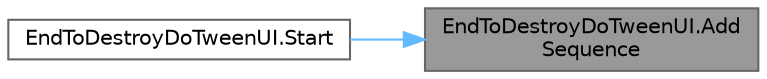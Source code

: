 digraph "EndToDestroyDoTweenUI.AddSequence"
{
 // LATEX_PDF_SIZE
  bgcolor="transparent";
  edge [fontname=Helvetica,fontsize=10,labelfontname=Helvetica,labelfontsize=10];
  node [fontname=Helvetica,fontsize=10,shape=box,height=0.2,width=0.4];
  rankdir="RL";
  Node1 [id="Node000001",label="EndToDestroyDoTweenUI.Add\lSequence",height=0.2,width=0.4,color="gray40", fillcolor="grey60", style="filled", fontcolor="black",tooltip=" "];
  Node1 -> Node2 [id="edge1_Node000001_Node000002",dir="back",color="steelblue1",style="solid",tooltip=" "];
  Node2 [id="Node000002",label="EndToDestroyDoTweenUI.Start",height=0.2,width=0.4,color="grey40", fillcolor="white", style="filled",URL="$class_end_to_destroy_do_tween_u_i.html#ac3f9f895e9bd126c00b834b06574b1a2",tooltip=" "];
}
